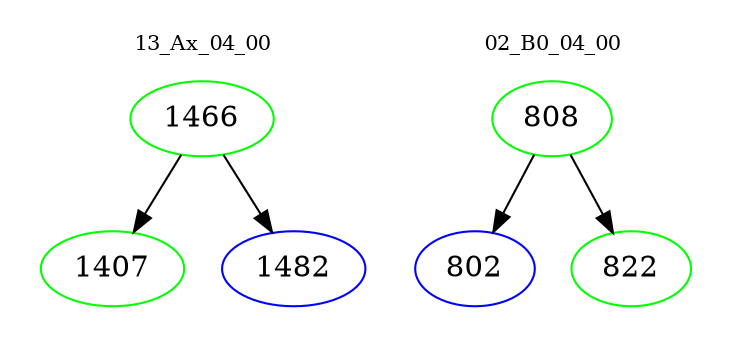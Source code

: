 digraph{
subgraph cluster_0 {
color = white
label = "13_Ax_04_00";
fontsize=10;
T0_1466 [label="1466", color="green"]
T0_1466 -> T0_1407 [color="black"]
T0_1407 [label="1407", color="green"]
T0_1466 -> T0_1482 [color="black"]
T0_1482 [label="1482", color="blue"]
}
subgraph cluster_1 {
color = white
label = "02_B0_04_00";
fontsize=10;
T1_808 [label="808", color="green"]
T1_808 -> T1_802 [color="black"]
T1_802 [label="802", color="blue"]
T1_808 -> T1_822 [color="black"]
T1_822 [label="822", color="green"]
}
}
